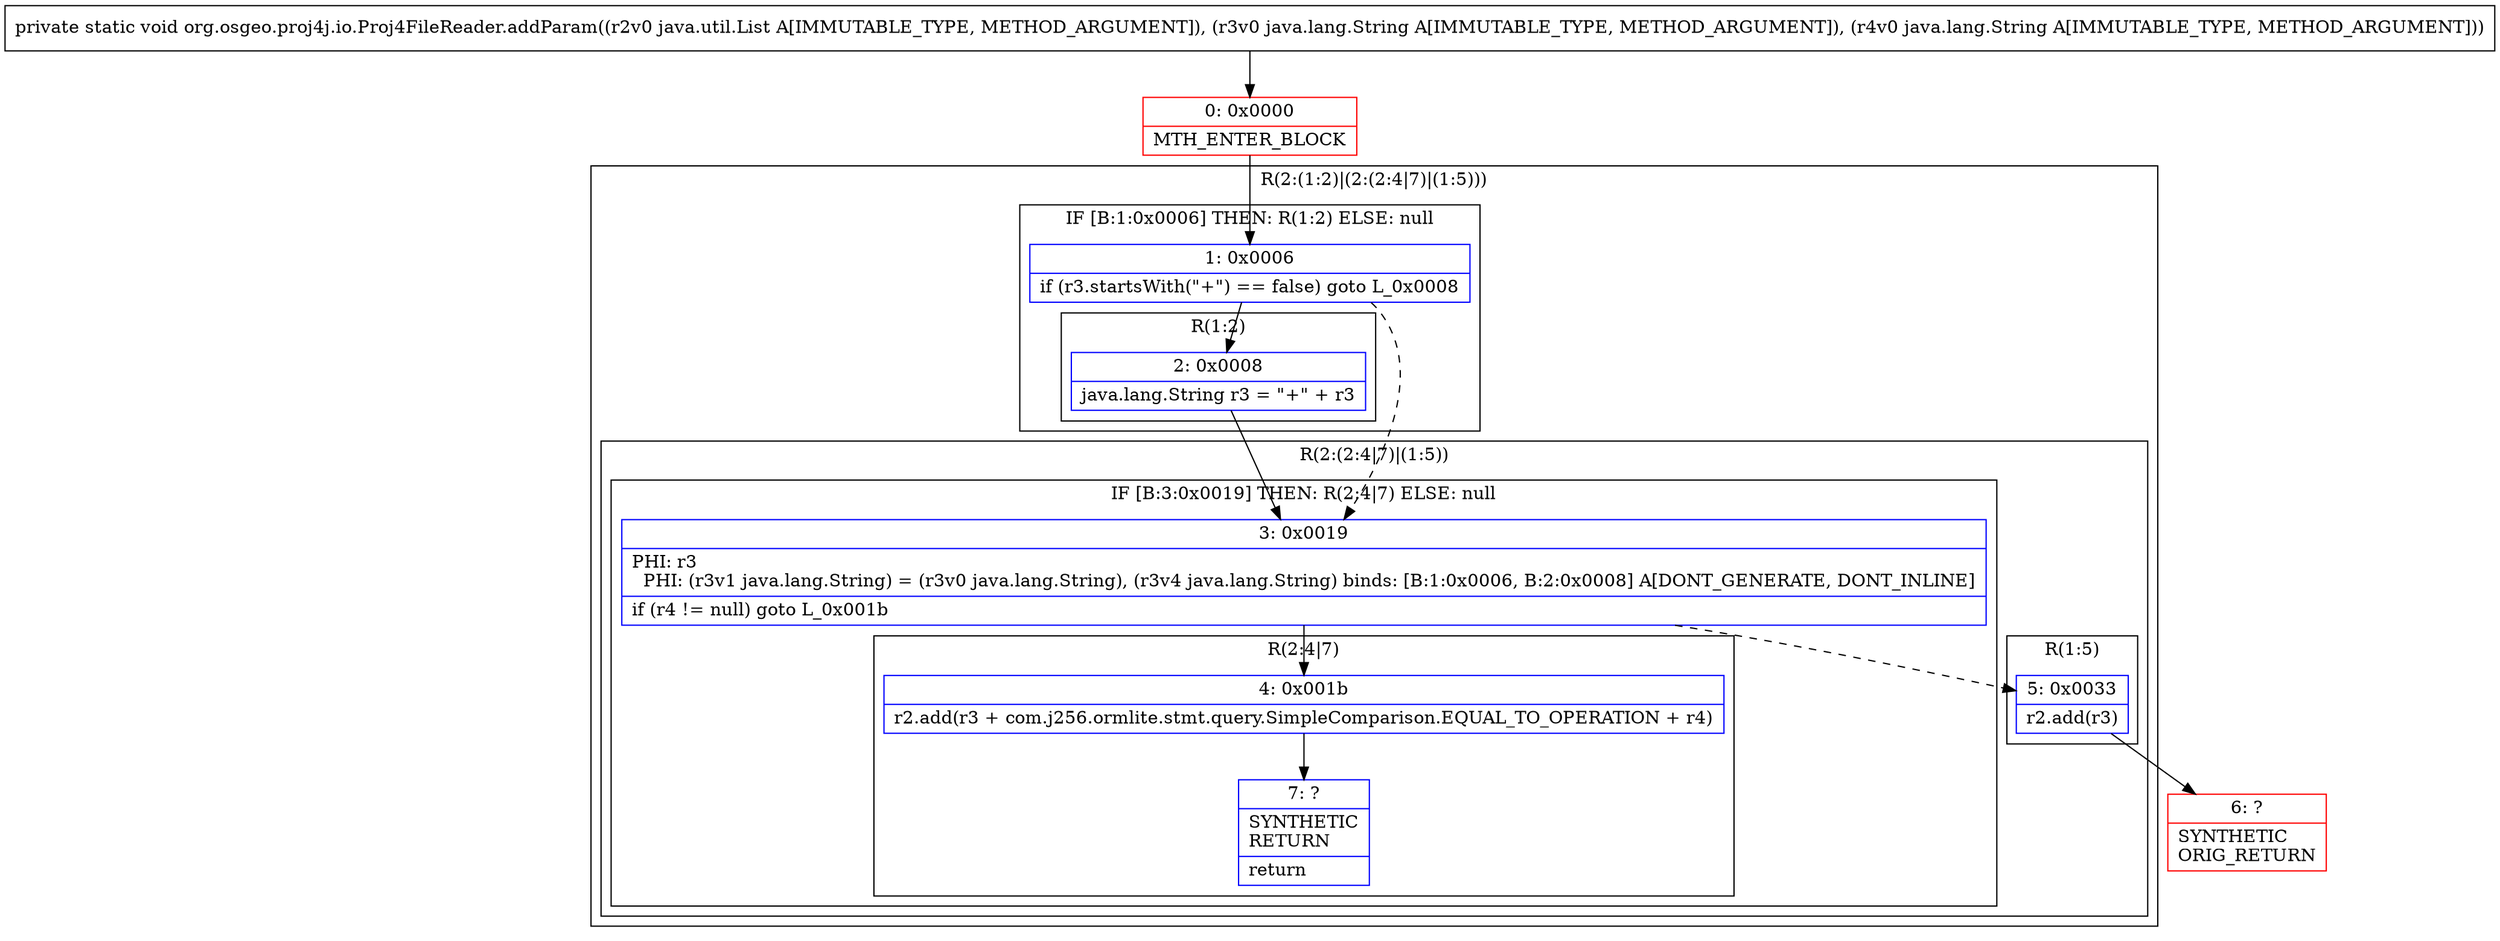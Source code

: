 digraph "CFG fororg.osgeo.proj4j.io.Proj4FileReader.addParam(Ljava\/util\/List;Ljava\/lang\/String;Ljava\/lang\/String;)V" {
subgraph cluster_Region_1442887911 {
label = "R(2:(1:2)|(2:(2:4|7)|(1:5)))";
node [shape=record,color=blue];
subgraph cluster_IfRegion_394428426 {
label = "IF [B:1:0x0006] THEN: R(1:2) ELSE: null";
node [shape=record,color=blue];
Node_1 [shape=record,label="{1\:\ 0x0006|if (r3.startsWith(\"+\") == false) goto L_0x0008\l}"];
subgraph cluster_Region_960396226 {
label = "R(1:2)";
node [shape=record,color=blue];
Node_2 [shape=record,label="{2\:\ 0x0008|java.lang.String r3 = \"+\" + r3\l}"];
}
}
subgraph cluster_Region_1181690845 {
label = "R(2:(2:4|7)|(1:5))";
node [shape=record,color=blue];
subgraph cluster_IfRegion_360408183 {
label = "IF [B:3:0x0019] THEN: R(2:4|7) ELSE: null";
node [shape=record,color=blue];
Node_3 [shape=record,label="{3\:\ 0x0019|PHI: r3 \l  PHI: (r3v1 java.lang.String) = (r3v0 java.lang.String), (r3v4 java.lang.String) binds: [B:1:0x0006, B:2:0x0008] A[DONT_GENERATE, DONT_INLINE]\l|if (r4 != null) goto L_0x001b\l}"];
subgraph cluster_Region_377103362 {
label = "R(2:4|7)";
node [shape=record,color=blue];
Node_4 [shape=record,label="{4\:\ 0x001b|r2.add(r3 + com.j256.ormlite.stmt.query.SimpleComparison.EQUAL_TO_OPERATION + r4)\l}"];
Node_7 [shape=record,label="{7\:\ ?|SYNTHETIC\lRETURN\l|return\l}"];
}
}
subgraph cluster_Region_1548791140 {
label = "R(1:5)";
node [shape=record,color=blue];
Node_5 [shape=record,label="{5\:\ 0x0033|r2.add(r3)\l}"];
}
}
}
Node_0 [shape=record,color=red,label="{0\:\ 0x0000|MTH_ENTER_BLOCK\l}"];
Node_6 [shape=record,color=red,label="{6\:\ ?|SYNTHETIC\lORIG_RETURN\l}"];
MethodNode[shape=record,label="{private static void org.osgeo.proj4j.io.Proj4FileReader.addParam((r2v0 java.util.List A[IMMUTABLE_TYPE, METHOD_ARGUMENT]), (r3v0 java.lang.String A[IMMUTABLE_TYPE, METHOD_ARGUMENT]), (r4v0 java.lang.String A[IMMUTABLE_TYPE, METHOD_ARGUMENT])) }"];
MethodNode -> Node_0;
Node_1 -> Node_2;
Node_1 -> Node_3[style=dashed];
Node_2 -> Node_3;
Node_3 -> Node_4;
Node_3 -> Node_5[style=dashed];
Node_4 -> Node_7;
Node_5 -> Node_6;
Node_0 -> Node_1;
}

